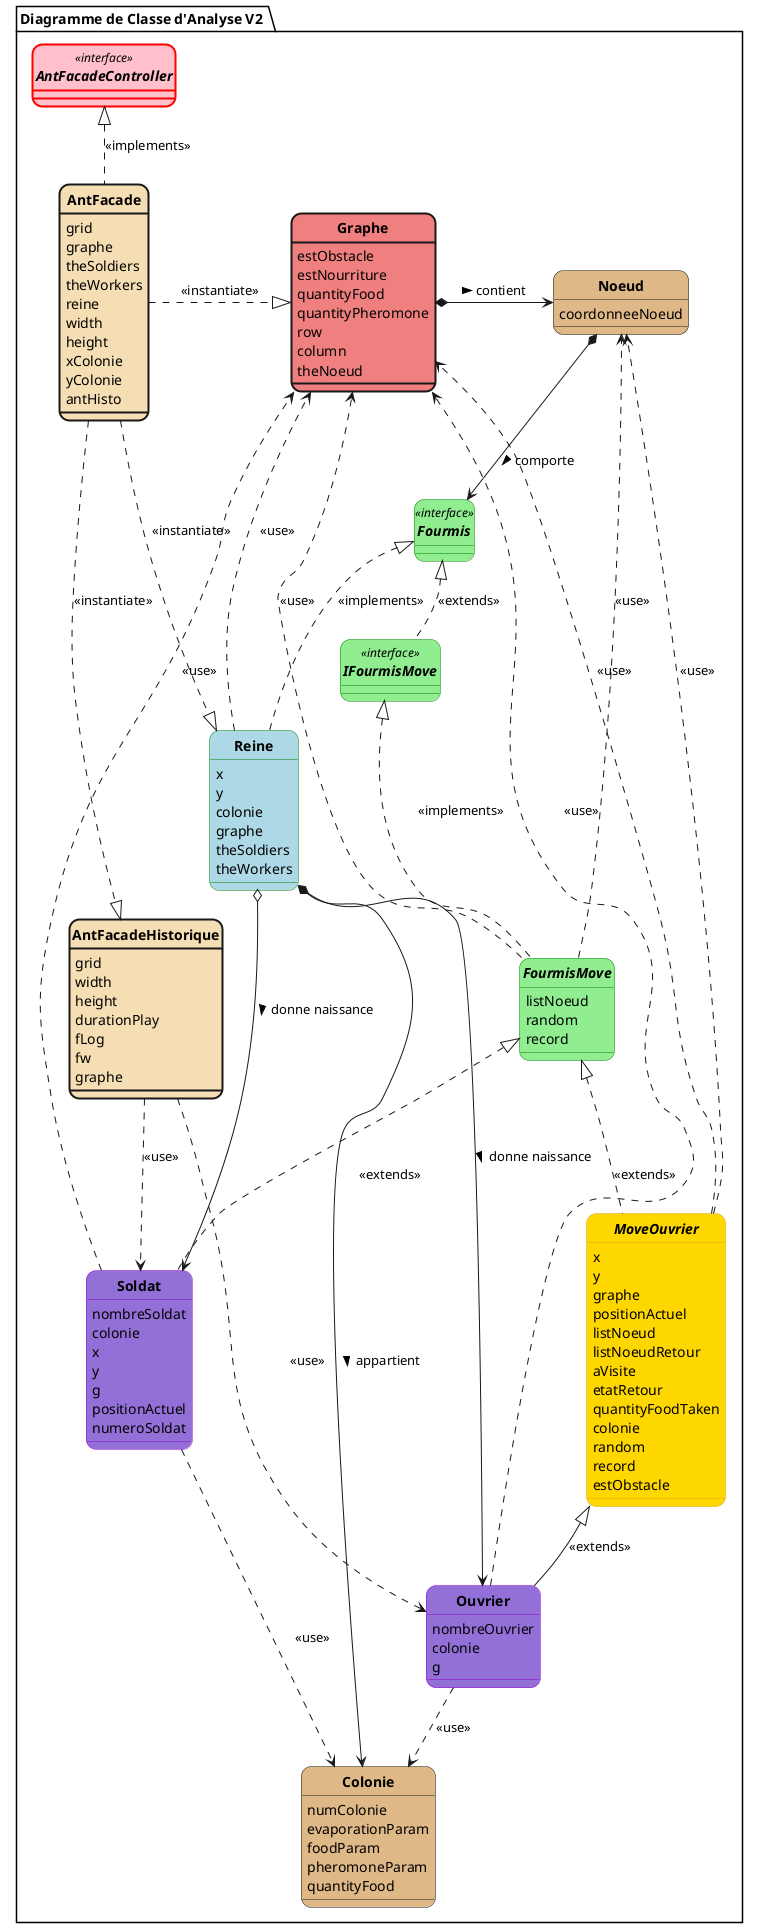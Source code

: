 @startuml
'https://plantuml.com/class-diagram

skinparam style strictuml
skinparam classAttributeIconSize 0
skinparam classFontStyle Bold
skinparam roundcorner 20
hide enum methods

package "Diagramme de Classe d'Analyse V2 " <<Folder>> {
  interface AntFacadeController <<interface>> #pink ##[bold]red {

  }

  class Graphe #lightcoral;line.bold {
      estObstacle
      estNourriture
      quantityFood
      quantityPheromone
      row
      column
      theNoeud
  }

  class Colonie #burlywood {
      numColonie
      evaporationParam
      foodParam
      pheromoneParam
      quantityFood
  }

  class Noeud #burlywood {
      coordonneeNoeud
  }

  class AntFacade #back:Wheat;line.bold {
      grid
      graphe
      theSoldiers
      theWorkers
      reine
      width
      height
      xColonie
      yColonie
      antHisto
  }

    class AntFacadeHistorique #back:Wheat;line.bold {
        grid
        width
        height
        durationPlay
        fLog
        fw
        graphe
    }

  interface Fourmis <<interface>> #lightgreen;line:green {
  }

  class Reine #lightblue;line:green {
      x
      y
      colonie
      graphe
      theSoldiers
      theWorkers
  }

  interface IFourmisMove <<interface>> #lightgreen;line:green {

    }

  abstract class FourmisMove #lightgreen;line:green {
     listNoeud
     random
     record
  }

    class Soldat #mediumpurple;line:darkviolet {
        nombreSoldat
        colonie
        x
        y
        g
        positionActuel
        numeroSoldat
    }

  abstract class MoveOuvrier #gold;line:goldenrod  {
       x
       y
       graphe
       positionActuel
       listNoeud
       listNoeudRetour
       aVisite
       etatRetour
       quantityFoodTaken
       colonie
       random
       record
       estObstacle
  }

   class Ouvrier #mediumpurple;line:darkviolet {
        nombreOuvrier
        colonie
        g
    }

}

    AntFacadeController <|.. AntFacade : <<implements>>
    AntFacade .right.|> Graphe : <<instantiate>>
    AntFacade ..|> Reine : <<instantiate>>
    AntFacade ..|> AntFacadeHistorique : <<instantiate>>

    Graphe *-right-> Noeud : > contient

    Reine *->  Colonie : > appartient
    Noeud *--> Fourmis : > comporte

    Fourmis <|.. Reine : <<implements>>
    Fourmis <|.. IFourmisMove : <<extends>>

    IFourmisMove <|..FourmisMove : <<implements>>
    FourmisMove <|.. MoveOuvrier : \n\n<<extends>>
    FourmisMove <|.. Soldat : \n\n<<extends>>

    MoveOuvrier <|-- Ouvrier : <<extends>>
    Reine o--> Soldat : > donne naissance
    Reine o--> Ouvrier : > donne naissance

    Ouvrier ..> Colonie : <<use>>
    Reine ..> Graphe : <<use>>
    Soldat ..> Colonie : <<use>>
    Ouvrier ..> Graphe : <<use>>
    Soldat ..> Graphe : <<use>>
    FourmisMove ..> Noeud : <<use>>
    FourmisMove ..> Graphe : <<use>>
    MoveOuvrier ..> Noeud : <<use>>
    MoveOuvrier ..> Graphe : <<use>>
    AntFacadeHistorique ..> Soldat : <<use>>
    AntFacadeHistorique ..> Ouvrier : <<use>>



@enduml
